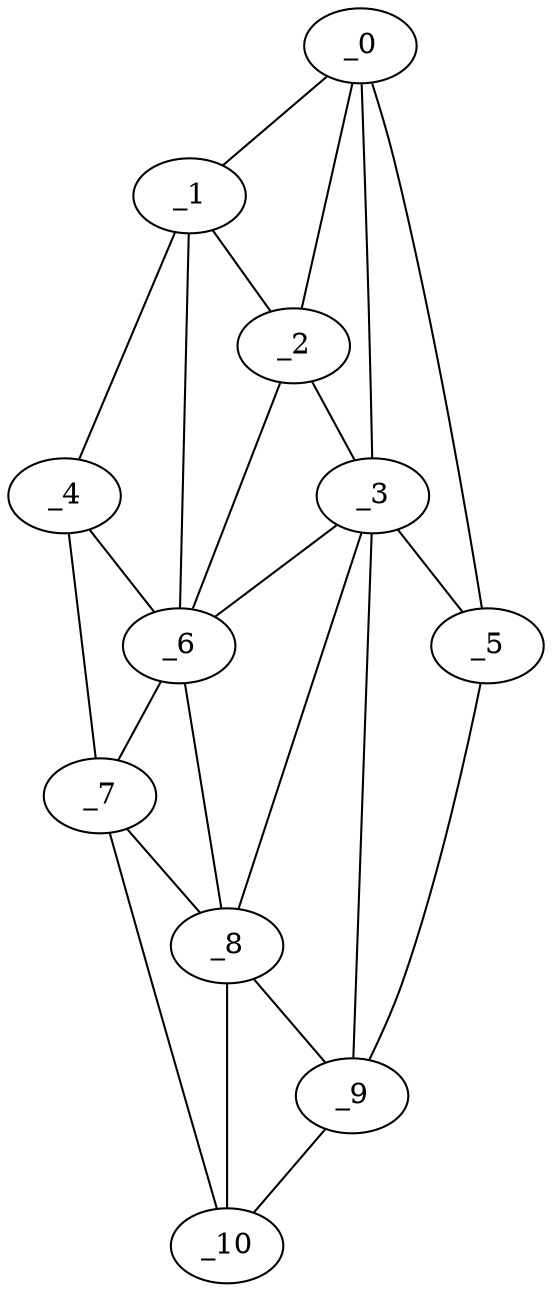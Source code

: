 graph "obj80__240.gxl" {
	_0	 [x=41,
		y=35];
	_1	 [x=45,
		y=47];
	_0 -- _1	 [valence=1];
	_2	 [x=58,
		y=31];
	_0 -- _2	 [valence=2];
	_3	 [x=73,
		y=17];
	_0 -- _3	 [valence=2];
	_5	 [x=82,
		y=5];
	_0 -- _5	 [valence=1];
	_1 -- _2	 [valence=2];
	_4	 [x=77,
		y=124];
	_1 -- _4	 [valence=1];
	_6	 [x=100,
		y=68];
	_1 -- _6	 [valence=1];
	_2 -- _3	 [valence=2];
	_2 -- _6	 [valence=2];
	_3 -- _5	 [valence=2];
	_3 -- _6	 [valence=1];
	_8	 [x=120,
		y=45];
	_3 -- _8	 [valence=1];
	_9	 [x=122,
		y=18];
	_3 -- _9	 [valence=2];
	_4 -- _6	 [valence=2];
	_7	 [x=119,
		y=114];
	_4 -- _7	 [valence=1];
	_5 -- _9	 [valence=1];
	_6 -- _7	 [valence=2];
	_6 -- _8	 [valence=2];
	_7 -- _8	 [valence=2];
	_10	 [x=124,
		y=36];
	_7 -- _10	 [valence=1];
	_8 -- _9	 [valence=2];
	_8 -- _10	 [valence=2];
	_9 -- _10	 [valence=1];
}
